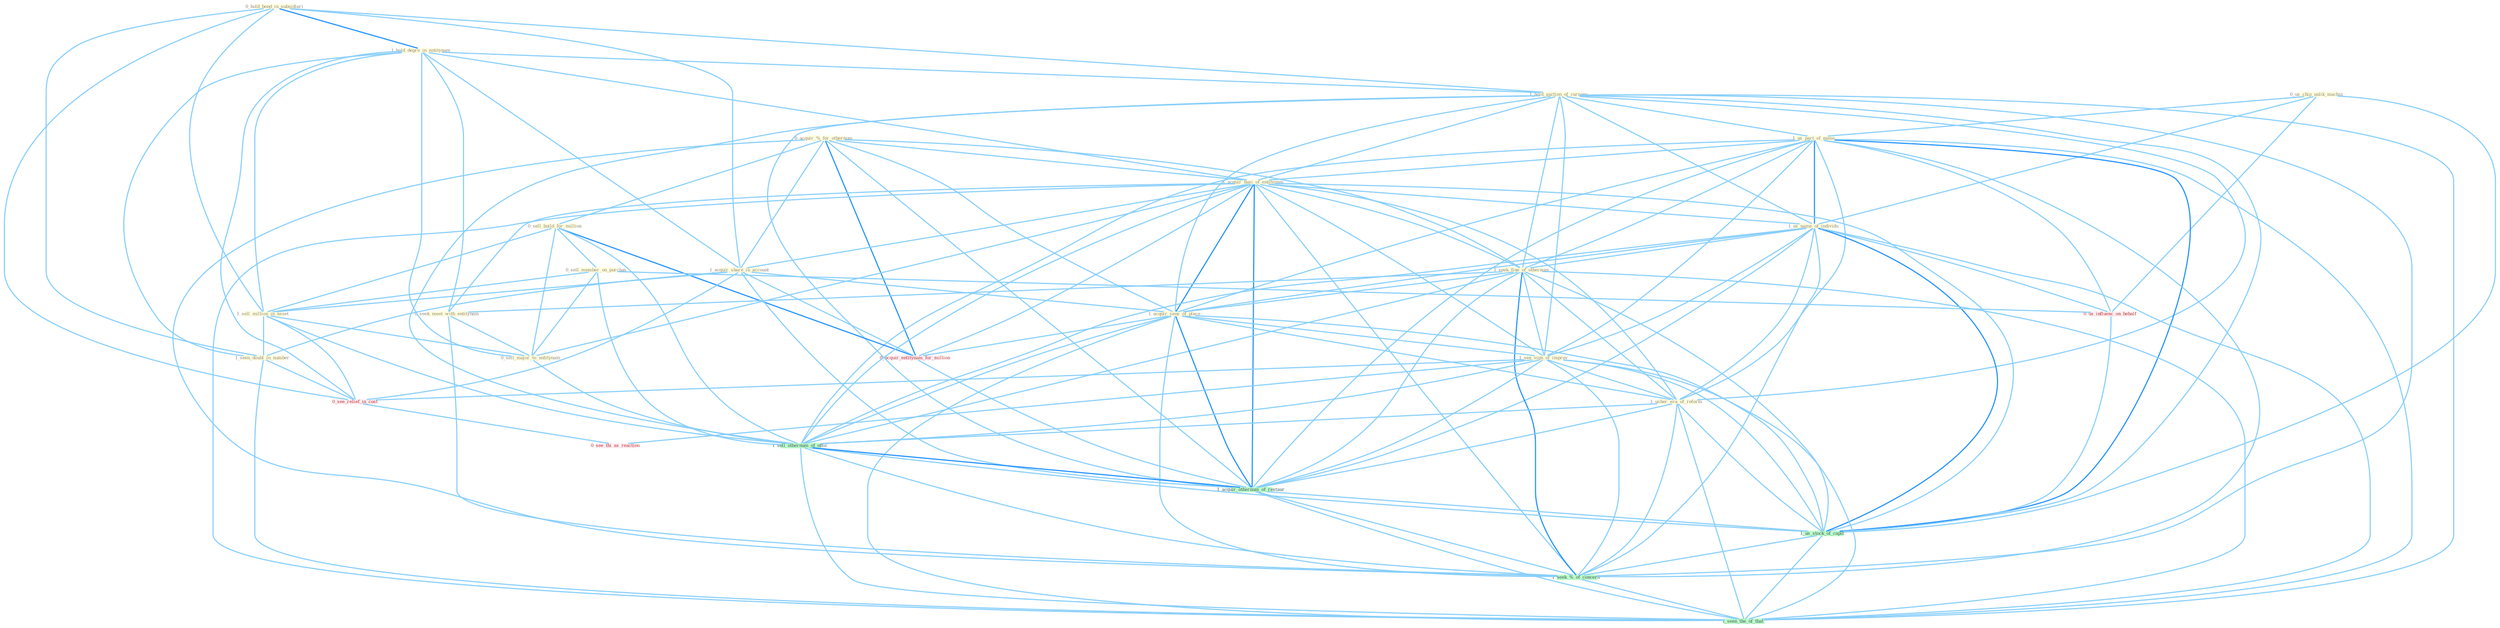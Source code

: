 Graph G{ 
    node
    [shape=polygon,style=filled,width=.5,height=.06,color="#BDFCC9",fixedsize=true,fontsize=4,
    fontcolor="#2f4f4f"];
    {node
    [color="#ffffe0", fontcolor="#8b7d6b"] "0_hold_bond_in_subsidiari " "1_hold_degre_in_entitynam " "0_us_chip_unlik_machin " "0_acquir_%_for_othernum " "1_hold_auction_of_currenc " "1_us_part_of_name " "0_sell_build_for_million " "1_acquir_busi_of_entitynam " "1_acquir_share_in_account " "1_us_name_of_individu " "1_seek_fine_of_othernum " "0_sell_member_on_purchas " "1_sell_million_in_asset " "0_seek_meet_with_entitynam " "1_seen_doubl_in_number " "0_sell_major_to_entitynam " "1_acquir_sens_of_place " "1_see_sign_of_improv " "1_usher_era_of_reform "}
{node [color="#fff0f5", fontcolor="#b22222"] "0_acquir_entitynam_for_million " "0_us_influenc_on_behalf " "0_see_relief_in_cost " "0_see_thi_as_reaction "}
edge [color="#B0E2FF"];

	"0_hold_bond_in_subsidiari " -- "1_hold_degre_in_entitynam " [w="2", color="#1e90ff" , len=0.8];
	"0_hold_bond_in_subsidiari " -- "1_hold_auction_of_currenc " [w="1", color="#87cefa" ];
	"0_hold_bond_in_subsidiari " -- "1_acquir_share_in_account " [w="1", color="#87cefa" ];
	"0_hold_bond_in_subsidiari " -- "1_sell_million_in_asset " [w="1", color="#87cefa" ];
	"0_hold_bond_in_subsidiari " -- "1_seen_doubl_in_number " [w="1", color="#87cefa" ];
	"0_hold_bond_in_subsidiari " -- "0_see_relief_in_cost " [w="1", color="#87cefa" ];
	"1_hold_degre_in_entitynam " -- "1_hold_auction_of_currenc " [w="1", color="#87cefa" ];
	"1_hold_degre_in_entitynam " -- "1_acquir_busi_of_entitynam " [w="1", color="#87cefa" ];
	"1_hold_degre_in_entitynam " -- "1_acquir_share_in_account " [w="1", color="#87cefa" ];
	"1_hold_degre_in_entitynam " -- "1_sell_million_in_asset " [w="1", color="#87cefa" ];
	"1_hold_degre_in_entitynam " -- "0_seek_meet_with_entitynam " [w="1", color="#87cefa" ];
	"1_hold_degre_in_entitynam " -- "1_seen_doubl_in_number " [w="1", color="#87cefa" ];
	"1_hold_degre_in_entitynam " -- "0_sell_major_to_entitynam " [w="1", color="#87cefa" ];
	"1_hold_degre_in_entitynam " -- "0_see_relief_in_cost " [w="1", color="#87cefa" ];
	"0_us_chip_unlik_machin " -- "1_us_part_of_name " [w="1", color="#87cefa" ];
	"0_us_chip_unlik_machin " -- "1_us_name_of_individu " [w="1", color="#87cefa" ];
	"0_us_chip_unlik_machin " -- "0_us_influenc_on_behalf " [w="1", color="#87cefa" ];
	"0_us_chip_unlik_machin " -- "1_us_stock_of_capit " [w="1", color="#87cefa" ];
	"0_acquir_%_for_othernum " -- "0_sell_build_for_million " [w="1", color="#87cefa" ];
	"0_acquir_%_for_othernum " -- "1_acquir_busi_of_entitynam " [w="1", color="#87cefa" ];
	"0_acquir_%_for_othernum " -- "1_acquir_share_in_account " [w="1", color="#87cefa" ];
	"0_acquir_%_for_othernum " -- "1_seek_fine_of_othernum " [w="1", color="#87cefa" ];
	"0_acquir_%_for_othernum " -- "1_acquir_sens_of_place " [w="1", color="#87cefa" ];
	"0_acquir_%_for_othernum " -- "0_acquir_entitynam_for_million " [w="2", color="#1e90ff" , len=0.8];
	"0_acquir_%_for_othernum " -- "1_acquir_othernum_of_restaur " [w="1", color="#87cefa" ];
	"0_acquir_%_for_othernum " -- "1_seek_%_of_concern " [w="1", color="#87cefa" ];
	"1_hold_auction_of_currenc " -- "1_us_part_of_name " [w="1", color="#87cefa" ];
	"1_hold_auction_of_currenc " -- "1_acquir_busi_of_entitynam " [w="1", color="#87cefa" ];
	"1_hold_auction_of_currenc " -- "1_us_name_of_individu " [w="1", color="#87cefa" ];
	"1_hold_auction_of_currenc " -- "1_seek_fine_of_othernum " [w="1", color="#87cefa" ];
	"1_hold_auction_of_currenc " -- "1_acquir_sens_of_place " [w="1", color="#87cefa" ];
	"1_hold_auction_of_currenc " -- "1_see_sign_of_improv " [w="1", color="#87cefa" ];
	"1_hold_auction_of_currenc " -- "1_usher_era_of_reform " [w="1", color="#87cefa" ];
	"1_hold_auction_of_currenc " -- "1_sell_othernum_of_offic " [w="1", color="#87cefa" ];
	"1_hold_auction_of_currenc " -- "1_acquir_othernum_of_restaur " [w="1", color="#87cefa" ];
	"1_hold_auction_of_currenc " -- "1_us_stock_of_capit " [w="1", color="#87cefa" ];
	"1_hold_auction_of_currenc " -- "1_seek_%_of_concern " [w="1", color="#87cefa" ];
	"1_hold_auction_of_currenc " -- "1_seen_the_of_that " [w="1", color="#87cefa" ];
	"1_us_part_of_name " -- "1_acquir_busi_of_entitynam " [w="1", color="#87cefa" ];
	"1_us_part_of_name " -- "1_us_name_of_individu " [w="2", color="#1e90ff" , len=0.8];
	"1_us_part_of_name " -- "1_seek_fine_of_othernum " [w="1", color="#87cefa" ];
	"1_us_part_of_name " -- "1_acquir_sens_of_place " [w="1", color="#87cefa" ];
	"1_us_part_of_name " -- "1_see_sign_of_improv " [w="1", color="#87cefa" ];
	"1_us_part_of_name " -- "1_usher_era_of_reform " [w="1", color="#87cefa" ];
	"1_us_part_of_name " -- "1_sell_othernum_of_offic " [w="1", color="#87cefa" ];
	"1_us_part_of_name " -- "0_us_influenc_on_behalf " [w="1", color="#87cefa" ];
	"1_us_part_of_name " -- "1_acquir_othernum_of_restaur " [w="1", color="#87cefa" ];
	"1_us_part_of_name " -- "1_us_stock_of_capit " [w="2", color="#1e90ff" , len=0.8];
	"1_us_part_of_name " -- "1_seek_%_of_concern " [w="1", color="#87cefa" ];
	"1_us_part_of_name " -- "1_seen_the_of_that " [w="1", color="#87cefa" ];
	"0_sell_build_for_million " -- "0_sell_member_on_purchas " [w="1", color="#87cefa" ];
	"0_sell_build_for_million " -- "1_sell_million_in_asset " [w="1", color="#87cefa" ];
	"0_sell_build_for_million " -- "0_sell_major_to_entitynam " [w="1", color="#87cefa" ];
	"0_sell_build_for_million " -- "0_acquir_entitynam_for_million " [w="2", color="#1e90ff" , len=0.8];
	"0_sell_build_for_million " -- "1_sell_othernum_of_offic " [w="1", color="#87cefa" ];
	"1_acquir_busi_of_entitynam " -- "1_acquir_share_in_account " [w="1", color="#87cefa" ];
	"1_acquir_busi_of_entitynam " -- "1_us_name_of_individu " [w="1", color="#87cefa" ];
	"1_acquir_busi_of_entitynam " -- "1_seek_fine_of_othernum " [w="1", color="#87cefa" ];
	"1_acquir_busi_of_entitynam " -- "0_seek_meet_with_entitynam " [w="1", color="#87cefa" ];
	"1_acquir_busi_of_entitynam " -- "0_sell_major_to_entitynam " [w="1", color="#87cefa" ];
	"1_acquir_busi_of_entitynam " -- "1_acquir_sens_of_place " [w="2", color="#1e90ff" , len=0.8];
	"1_acquir_busi_of_entitynam " -- "1_see_sign_of_improv " [w="1", color="#87cefa" ];
	"1_acquir_busi_of_entitynam " -- "1_usher_era_of_reform " [w="1", color="#87cefa" ];
	"1_acquir_busi_of_entitynam " -- "0_acquir_entitynam_for_million " [w="1", color="#87cefa" ];
	"1_acquir_busi_of_entitynam " -- "1_sell_othernum_of_offic " [w="1", color="#87cefa" ];
	"1_acquir_busi_of_entitynam " -- "1_acquir_othernum_of_restaur " [w="2", color="#1e90ff" , len=0.8];
	"1_acquir_busi_of_entitynam " -- "1_us_stock_of_capit " [w="1", color="#87cefa" ];
	"1_acquir_busi_of_entitynam " -- "1_seek_%_of_concern " [w="1", color="#87cefa" ];
	"1_acquir_busi_of_entitynam " -- "1_seen_the_of_that " [w="1", color="#87cefa" ];
	"1_acquir_share_in_account " -- "1_sell_million_in_asset " [w="1", color="#87cefa" ];
	"1_acquir_share_in_account " -- "1_seen_doubl_in_number " [w="1", color="#87cefa" ];
	"1_acquir_share_in_account " -- "1_acquir_sens_of_place " [w="1", color="#87cefa" ];
	"1_acquir_share_in_account " -- "0_acquir_entitynam_for_million " [w="1", color="#87cefa" ];
	"1_acquir_share_in_account " -- "0_see_relief_in_cost " [w="1", color="#87cefa" ];
	"1_acquir_share_in_account " -- "1_acquir_othernum_of_restaur " [w="1", color="#87cefa" ];
	"1_us_name_of_individu " -- "1_seek_fine_of_othernum " [w="1", color="#87cefa" ];
	"1_us_name_of_individu " -- "1_acquir_sens_of_place " [w="1", color="#87cefa" ];
	"1_us_name_of_individu " -- "1_see_sign_of_improv " [w="1", color="#87cefa" ];
	"1_us_name_of_individu " -- "1_usher_era_of_reform " [w="1", color="#87cefa" ];
	"1_us_name_of_individu " -- "1_sell_othernum_of_offic " [w="1", color="#87cefa" ];
	"1_us_name_of_individu " -- "0_us_influenc_on_behalf " [w="1", color="#87cefa" ];
	"1_us_name_of_individu " -- "1_acquir_othernum_of_restaur " [w="1", color="#87cefa" ];
	"1_us_name_of_individu " -- "1_us_stock_of_capit " [w="2", color="#1e90ff" , len=0.8];
	"1_us_name_of_individu " -- "1_seek_%_of_concern " [w="1", color="#87cefa" ];
	"1_us_name_of_individu " -- "1_seen_the_of_that " [w="1", color="#87cefa" ];
	"1_seek_fine_of_othernum " -- "0_seek_meet_with_entitynam " [w="1", color="#87cefa" ];
	"1_seek_fine_of_othernum " -- "1_acquir_sens_of_place " [w="1", color="#87cefa" ];
	"1_seek_fine_of_othernum " -- "1_see_sign_of_improv " [w="1", color="#87cefa" ];
	"1_seek_fine_of_othernum " -- "1_usher_era_of_reform " [w="1", color="#87cefa" ];
	"1_seek_fine_of_othernum " -- "1_sell_othernum_of_offic " [w="1", color="#87cefa" ];
	"1_seek_fine_of_othernum " -- "1_acquir_othernum_of_restaur " [w="1", color="#87cefa" ];
	"1_seek_fine_of_othernum " -- "1_us_stock_of_capit " [w="1", color="#87cefa" ];
	"1_seek_fine_of_othernum " -- "1_seek_%_of_concern " [w="2", color="#1e90ff" , len=0.8];
	"1_seek_fine_of_othernum " -- "1_seen_the_of_that " [w="1", color="#87cefa" ];
	"0_sell_member_on_purchas " -- "1_sell_million_in_asset " [w="1", color="#87cefa" ];
	"0_sell_member_on_purchas " -- "0_sell_major_to_entitynam " [w="1", color="#87cefa" ];
	"0_sell_member_on_purchas " -- "1_sell_othernum_of_offic " [w="1", color="#87cefa" ];
	"0_sell_member_on_purchas " -- "0_us_influenc_on_behalf " [w="1", color="#87cefa" ];
	"1_sell_million_in_asset " -- "1_seen_doubl_in_number " [w="1", color="#87cefa" ];
	"1_sell_million_in_asset " -- "0_sell_major_to_entitynam " [w="1", color="#87cefa" ];
	"1_sell_million_in_asset " -- "1_sell_othernum_of_offic " [w="1", color="#87cefa" ];
	"1_sell_million_in_asset " -- "0_see_relief_in_cost " [w="1", color="#87cefa" ];
	"0_seek_meet_with_entitynam " -- "0_sell_major_to_entitynam " [w="1", color="#87cefa" ];
	"0_seek_meet_with_entitynam " -- "1_seek_%_of_concern " [w="1", color="#87cefa" ];
	"1_seen_doubl_in_number " -- "0_see_relief_in_cost " [w="1", color="#87cefa" ];
	"1_seen_doubl_in_number " -- "1_seen_the_of_that " [w="1", color="#87cefa" ];
	"0_sell_major_to_entitynam " -- "1_sell_othernum_of_offic " [w="1", color="#87cefa" ];
	"1_acquir_sens_of_place " -- "1_see_sign_of_improv " [w="1", color="#87cefa" ];
	"1_acquir_sens_of_place " -- "1_usher_era_of_reform " [w="1", color="#87cefa" ];
	"1_acquir_sens_of_place " -- "0_acquir_entitynam_for_million " [w="1", color="#87cefa" ];
	"1_acquir_sens_of_place " -- "1_sell_othernum_of_offic " [w="1", color="#87cefa" ];
	"1_acquir_sens_of_place " -- "1_acquir_othernum_of_restaur " [w="2", color="#1e90ff" , len=0.8];
	"1_acquir_sens_of_place " -- "1_us_stock_of_capit " [w="1", color="#87cefa" ];
	"1_acquir_sens_of_place " -- "1_seek_%_of_concern " [w="1", color="#87cefa" ];
	"1_acquir_sens_of_place " -- "1_seen_the_of_that " [w="1", color="#87cefa" ];
	"1_see_sign_of_improv " -- "1_usher_era_of_reform " [w="1", color="#87cefa" ];
	"1_see_sign_of_improv " -- "1_sell_othernum_of_offic " [w="1", color="#87cefa" ];
	"1_see_sign_of_improv " -- "0_see_relief_in_cost " [w="1", color="#87cefa" ];
	"1_see_sign_of_improv " -- "0_see_thi_as_reaction " [w="1", color="#87cefa" ];
	"1_see_sign_of_improv " -- "1_acquir_othernum_of_restaur " [w="1", color="#87cefa" ];
	"1_see_sign_of_improv " -- "1_us_stock_of_capit " [w="1", color="#87cefa" ];
	"1_see_sign_of_improv " -- "1_seek_%_of_concern " [w="1", color="#87cefa" ];
	"1_see_sign_of_improv " -- "1_seen_the_of_that " [w="1", color="#87cefa" ];
	"1_usher_era_of_reform " -- "1_sell_othernum_of_offic " [w="1", color="#87cefa" ];
	"1_usher_era_of_reform " -- "1_acquir_othernum_of_restaur " [w="1", color="#87cefa" ];
	"1_usher_era_of_reform " -- "1_us_stock_of_capit " [w="1", color="#87cefa" ];
	"1_usher_era_of_reform " -- "1_seek_%_of_concern " [w="1", color="#87cefa" ];
	"1_usher_era_of_reform " -- "1_seen_the_of_that " [w="1", color="#87cefa" ];
	"0_acquir_entitynam_for_million " -- "1_acquir_othernum_of_restaur " [w="1", color="#87cefa" ];
	"1_sell_othernum_of_offic " -- "1_acquir_othernum_of_restaur " [w="2", color="#1e90ff" , len=0.8];
	"1_sell_othernum_of_offic " -- "1_us_stock_of_capit " [w="1", color="#87cefa" ];
	"1_sell_othernum_of_offic " -- "1_seek_%_of_concern " [w="1", color="#87cefa" ];
	"1_sell_othernum_of_offic " -- "1_seen_the_of_that " [w="1", color="#87cefa" ];
	"0_us_influenc_on_behalf " -- "1_us_stock_of_capit " [w="1", color="#87cefa" ];
	"0_see_relief_in_cost " -- "0_see_thi_as_reaction " [w="1", color="#87cefa" ];
	"1_acquir_othernum_of_restaur " -- "1_us_stock_of_capit " [w="1", color="#87cefa" ];
	"1_acquir_othernum_of_restaur " -- "1_seek_%_of_concern " [w="1", color="#87cefa" ];
	"1_acquir_othernum_of_restaur " -- "1_seen_the_of_that " [w="1", color="#87cefa" ];
	"1_us_stock_of_capit " -- "1_seek_%_of_concern " [w="1", color="#87cefa" ];
	"1_us_stock_of_capit " -- "1_seen_the_of_that " [w="1", color="#87cefa" ];
	"1_seek_%_of_concern " -- "1_seen_the_of_that " [w="1", color="#87cefa" ];
}